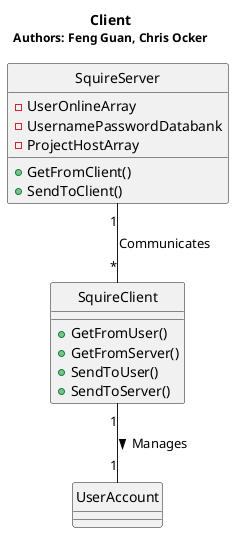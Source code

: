 @startuml
hide circles

Title <b>Client</b>\n<size:12>Authors: Feng Guan, Chris Ocker</size>


class "SquireServer" as ss {
-UserOnlineArray
-UsernamePasswordDatabank
-ProjectHostArray
+GetFromClient()
+SendToClient()
}
class "UserAccount" as ua

class "SquireClient" as sc {
+GetFromUser()
+GetFromServer()
+SendToUser()
+SendToServer()
}


sc "1"  -- "1" ua : Manages >
ss "1"  -- "*" sc : Communicates
@enduml


